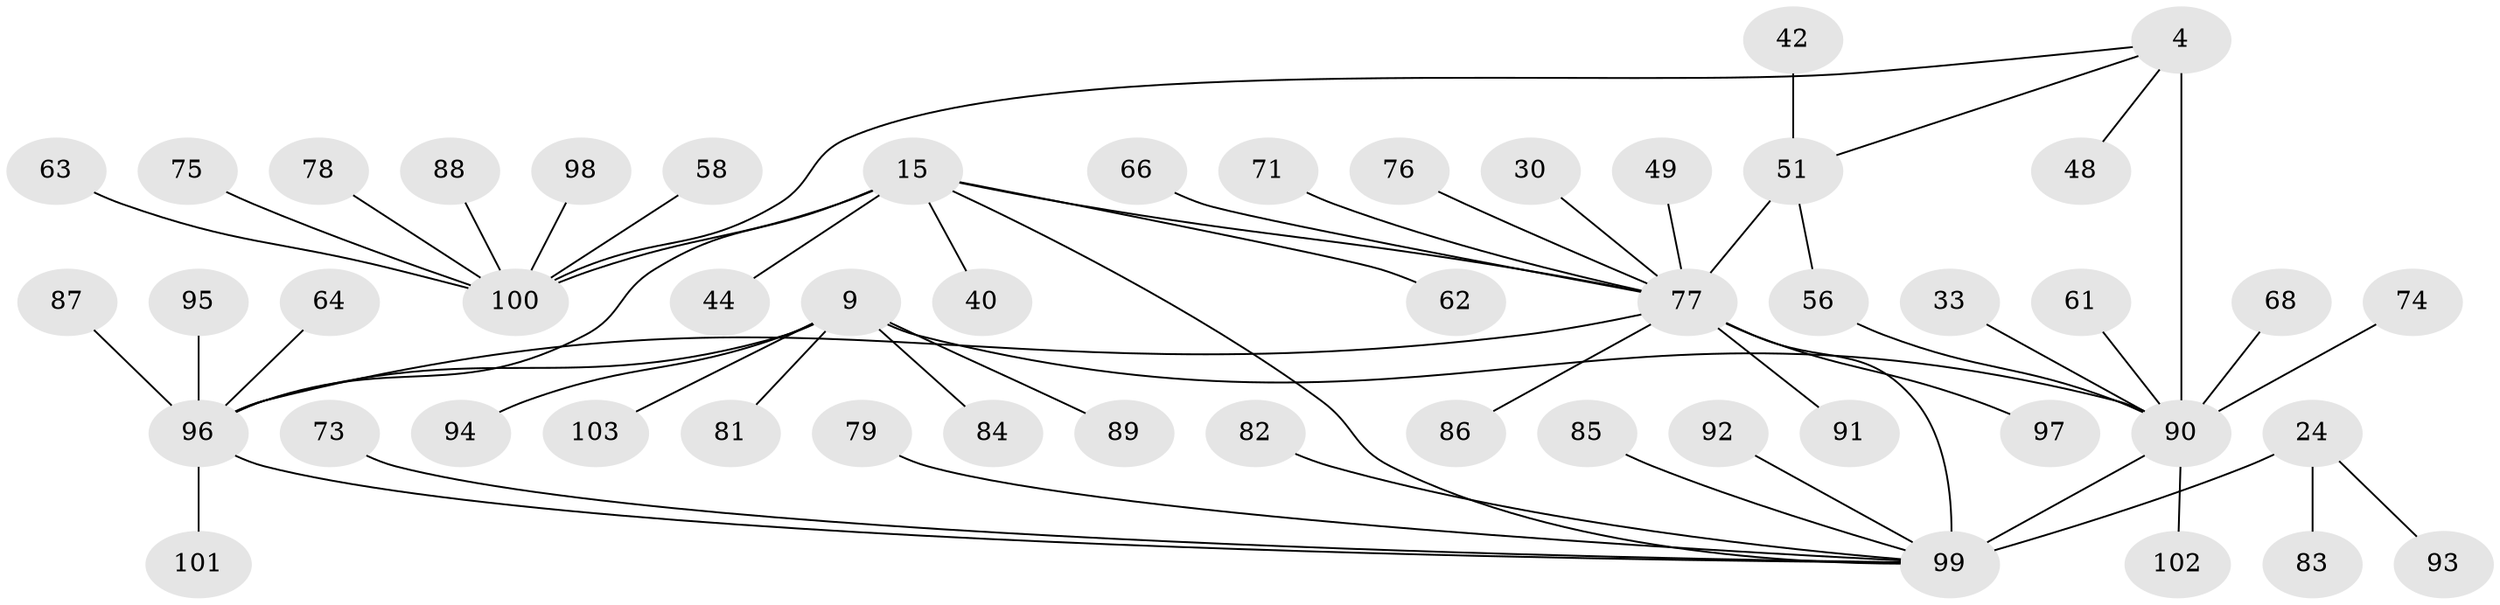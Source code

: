 // original degree distribution, {7: 0.05825242718446602, 6: 0.05825242718446602, 8: 0.019417475728155338, 10: 0.04854368932038835, 5: 0.019417475728155338, 9: 0.02912621359223301, 4: 0.02912621359223301, 1: 0.5631067961165048, 2: 0.1262135922330097, 3: 0.04854368932038835}
// Generated by graph-tools (version 1.1) at 2025/54/03/09/25 04:54:32]
// undirected, 51 vertices, 57 edges
graph export_dot {
graph [start="1"]
  node [color=gray90,style=filled];
  4 [super="+2"];
  9 [super="+8"];
  15 [super="+14"];
  24 [super="+22"];
  30;
  33;
  40;
  42;
  44;
  48;
  49;
  51 [super="+36+20+18"];
  56;
  58;
  61;
  62 [super="+34"];
  63;
  64 [super="+28"];
  66;
  68 [super="+37"];
  71;
  73 [super="+35+41"];
  74;
  75;
  76;
  77 [super="+72+17"];
  78;
  79;
  81;
  82;
  83;
  84;
  85;
  86;
  87 [super="+67"];
  88 [super="+65"];
  89 [super="+54"];
  90 [super="+80+5+29"];
  91;
  92;
  93;
  94;
  95;
  96 [super="+10+27+39+60"];
  97;
  98;
  99 [super="+47+52+55+59"];
  100 [super="+11+45+13+50"];
  101;
  102;
  103;
  4 -- 48;
  4 -- 51 [weight=2];
  4 -- 90 [weight=6];
  4 -- 100;
  9 -- 84;
  9 -- 103;
  9 -- 81;
  9 -- 89;
  9 -- 90 [weight=2];
  9 -- 94;
  9 -- 96 [weight=6];
  15 -- 40;
  15 -- 44;
  15 -- 62;
  15 -- 77 [weight=3];
  15 -- 100 [weight=6];
  15 -- 96;
  15 -- 99;
  24 -- 83;
  24 -- 93;
  24 -- 99 [weight=6];
  30 -- 77;
  33 -- 90;
  42 -- 51;
  49 -- 77;
  51 -- 77 [weight=8];
  51 -- 56;
  56 -- 90;
  58 -- 100;
  61 -- 90;
  63 -- 100;
  64 -- 96;
  66 -- 77;
  68 -- 90;
  71 -- 77;
  73 -- 99;
  74 -- 90;
  75 -- 100;
  76 -- 77;
  77 -- 97;
  77 -- 86;
  77 -- 91;
  77 -- 96;
  77 -- 99 [weight=2];
  78 -- 100;
  79 -- 99;
  82 -- 99;
  85 -- 99;
  87 -- 96;
  88 -- 100;
  90 -- 102;
  90 -- 99;
  92 -- 99;
  95 -- 96;
  96 -- 101;
  96 -- 99;
  98 -- 100;
}
